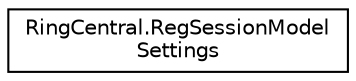 digraph "Graphical Class Hierarchy"
{
 // LATEX_PDF_SIZE
  edge [fontname="Helvetica",fontsize="10",labelfontname="Helvetica",labelfontsize="10"];
  node [fontname="Helvetica",fontsize="10",shape=record];
  rankdir="LR";
  Node0 [label="RingCentral.RegSessionModel\lSettings",height=0.2,width=0.4,color="black", fillcolor="white", style="filled",URL="$classRingCentral_1_1RegSessionModelSettings.html",tooltip=" "];
}
